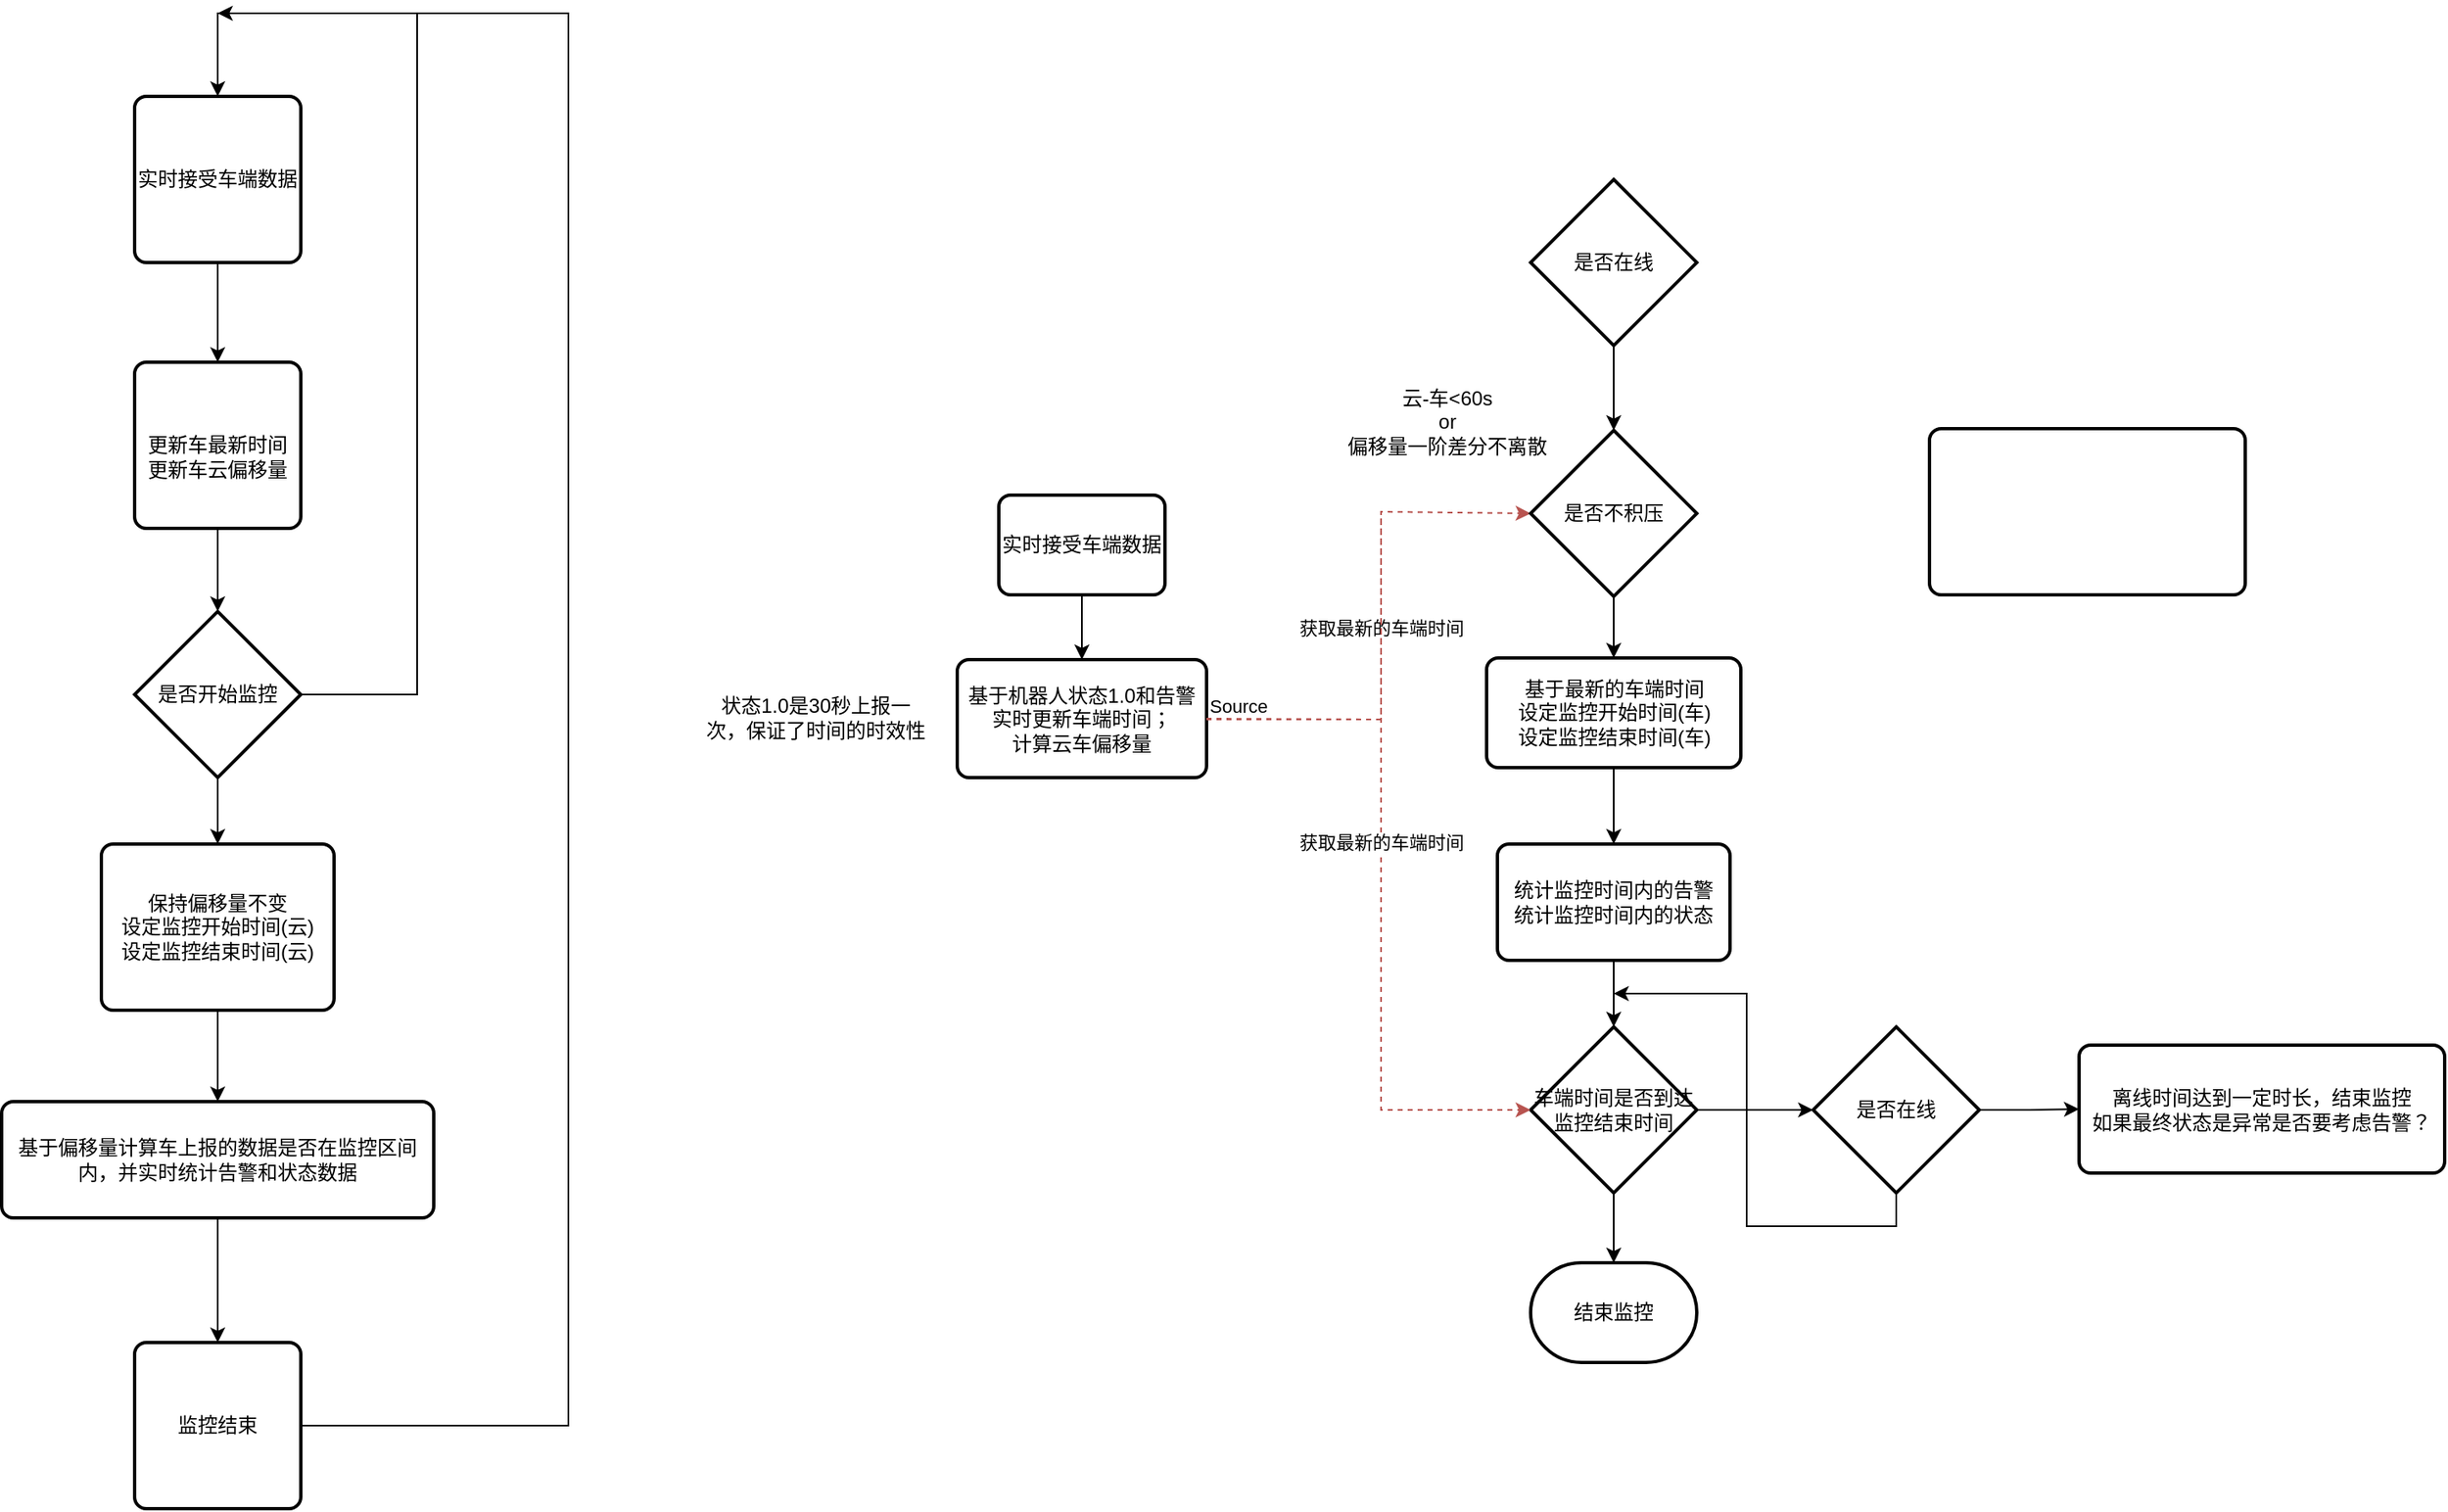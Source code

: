 <mxfile version="22.1.3" type="github">
  <diagram name="第 1 页" id="dAueB1Siruz7Ru2IpDfj">
    <mxGraphModel dx="935" dy="509" grid="1" gridSize="10" guides="1" tooltips="1" connect="1" arrows="1" fold="1" page="1" pageScale="1" pageWidth="3300" pageHeight="4681" math="0" shadow="0">
      <root>
        <mxCell id="0" />
        <mxCell id="1" parent="0" />
        <mxCell id="xrgXY2-mwNu85WDdIgUO-5" style="edgeStyle=orthogonalEdgeStyle;rounded=0;orthogonalLoop=1;jettySize=auto;html=1;exitX=0.5;exitY=0;exitDx=0;exitDy=0;entryX=0.5;entryY=0;entryDx=0;entryDy=0;exitPerimeter=0;" edge="1" parent="1" source="xrgXY2-mwNu85WDdIgUO-7" target="xrgXY2-mwNu85WDdIgUO-3">
          <mxGeometry relative="1" as="geometry">
            <mxPoint x="260" y="120" as="targetPoint" />
            <mxPoint x="310" y="480" as="sourcePoint" />
            <Array as="points">
              <mxPoint x="270" y="480" />
              <mxPoint x="270" y="70" />
              <mxPoint x="150" y="70" />
            </Array>
          </mxGeometry>
        </mxCell>
        <mxCell id="xrgXY2-mwNu85WDdIgUO-8" style="edgeStyle=orthogonalEdgeStyle;rounded=0;orthogonalLoop=1;jettySize=auto;html=1;exitX=0.5;exitY=1;exitDx=0;exitDy=0;" edge="1" parent="1" source="xrgXY2-mwNu85WDdIgUO-2" target="xrgXY2-mwNu85WDdIgUO-7">
          <mxGeometry relative="1" as="geometry" />
        </mxCell>
        <mxCell id="xrgXY2-mwNu85WDdIgUO-2" value="&lt;br&gt;更新车最新时间&lt;br&gt;更新车云偏移量" style="rounded=1;whiteSpace=wrap;html=1;absoluteArcSize=1;arcSize=14;strokeWidth=2;" vertex="1" parent="1">
          <mxGeometry x="100" y="280" width="100" height="100" as="geometry" />
        </mxCell>
        <mxCell id="xrgXY2-mwNu85WDdIgUO-4" style="edgeStyle=orthogonalEdgeStyle;rounded=0;orthogonalLoop=1;jettySize=auto;html=1;entryX=0.5;entryY=0;entryDx=0;entryDy=0;" edge="1" parent="1" source="xrgXY2-mwNu85WDdIgUO-3" target="xrgXY2-mwNu85WDdIgUO-2">
          <mxGeometry relative="1" as="geometry" />
        </mxCell>
        <mxCell id="xrgXY2-mwNu85WDdIgUO-3" value="实时接受车端数据" style="rounded=1;whiteSpace=wrap;html=1;absoluteArcSize=1;arcSize=14;strokeWidth=2;" vertex="1" parent="1">
          <mxGeometry x="100" y="120" width="100" height="100" as="geometry" />
        </mxCell>
        <mxCell id="xrgXY2-mwNu85WDdIgUO-12" style="edgeStyle=orthogonalEdgeStyle;rounded=0;orthogonalLoop=1;jettySize=auto;html=1;" edge="1" parent="1" source="xrgXY2-mwNu85WDdIgUO-7" target="xrgXY2-mwNu85WDdIgUO-11">
          <mxGeometry relative="1" as="geometry" />
        </mxCell>
        <mxCell id="xrgXY2-mwNu85WDdIgUO-7" value="是否开始监控" style="strokeWidth=2;html=1;shape=mxgraph.flowchart.decision;whiteSpace=wrap;direction=south;" vertex="1" parent="1">
          <mxGeometry x="100" y="430" width="100" height="100" as="geometry" />
        </mxCell>
        <mxCell id="xrgXY2-mwNu85WDdIgUO-14" style="edgeStyle=orthogonalEdgeStyle;rounded=0;orthogonalLoop=1;jettySize=auto;html=1;" edge="1" parent="1" source="xrgXY2-mwNu85WDdIgUO-11" target="xrgXY2-mwNu85WDdIgUO-13">
          <mxGeometry relative="1" as="geometry" />
        </mxCell>
        <mxCell id="xrgXY2-mwNu85WDdIgUO-11" value="保持偏移量不变&lt;br&gt;设定监控开始时间(云)&lt;br&gt;设定监控结束时间(云)" style="rounded=1;whiteSpace=wrap;html=1;absoluteArcSize=1;arcSize=14;strokeWidth=2;" vertex="1" parent="1">
          <mxGeometry x="80" y="570" width="140" height="100" as="geometry" />
        </mxCell>
        <mxCell id="xrgXY2-mwNu85WDdIgUO-17" value="" style="edgeStyle=orthogonalEdgeStyle;rounded=0;orthogonalLoop=1;jettySize=auto;html=1;" edge="1" parent="1" source="xrgXY2-mwNu85WDdIgUO-13" target="xrgXY2-mwNu85WDdIgUO-16">
          <mxGeometry relative="1" as="geometry" />
        </mxCell>
        <mxCell id="xrgXY2-mwNu85WDdIgUO-13" value="基于偏移量计算车上报的数据是否在监控区间内，并实时统计告警和状态数据" style="rounded=1;whiteSpace=wrap;html=1;absoluteArcSize=1;arcSize=14;strokeWidth=2;" vertex="1" parent="1">
          <mxGeometry x="20" y="725" width="260" height="70" as="geometry" />
        </mxCell>
        <mxCell id="xrgXY2-mwNu85WDdIgUO-18" style="edgeStyle=orthogonalEdgeStyle;rounded=0;orthogonalLoop=1;jettySize=auto;html=1;" edge="1" parent="1" source="xrgXY2-mwNu85WDdIgUO-16">
          <mxGeometry relative="1" as="geometry">
            <mxPoint x="150" y="70" as="targetPoint" />
            <Array as="points">
              <mxPoint x="361" y="920" />
            </Array>
          </mxGeometry>
        </mxCell>
        <mxCell id="xrgXY2-mwNu85WDdIgUO-16" value="监控结束" style="rounded=1;whiteSpace=wrap;html=1;absoluteArcSize=1;arcSize=14;strokeWidth=2;" vertex="1" parent="1">
          <mxGeometry x="100" y="870" width="100" height="100" as="geometry" />
        </mxCell>
        <mxCell id="xrgXY2-mwNu85WDdIgUO-19" value="基于机器人状态1.0和告警&lt;br&gt;实时更新车端时间；&lt;br&gt;计算云车偏移量" style="rounded=1;whiteSpace=wrap;html=1;absoluteArcSize=1;arcSize=14;strokeWidth=2;" vertex="1" parent="1">
          <mxGeometry x="595" y="459" width="150" height="71" as="geometry" />
        </mxCell>
        <mxCell id="xrgXY2-mwNu85WDdIgUO-21" style="edgeStyle=orthogonalEdgeStyle;rounded=0;orthogonalLoop=1;jettySize=auto;html=1;entryX=0.5;entryY=0;entryDx=0;entryDy=0;" edge="1" parent="1" source="xrgXY2-mwNu85WDdIgUO-20" target="xrgXY2-mwNu85WDdIgUO-19">
          <mxGeometry relative="1" as="geometry" />
        </mxCell>
        <mxCell id="xrgXY2-mwNu85WDdIgUO-20" value="实时接受车端数据" style="rounded=1;whiteSpace=wrap;html=1;absoluteArcSize=1;arcSize=14;strokeWidth=2;" vertex="1" parent="1">
          <mxGeometry x="620" y="360" width="100" height="60" as="geometry" />
        </mxCell>
        <mxCell id="xrgXY2-mwNu85WDdIgUO-22" value="状态1.0是30秒上报一次，保证了时间的时效性" style="text;html=1;strokeColor=none;fillColor=none;align=center;verticalAlign=middle;whiteSpace=wrap;rounded=0;" vertex="1" parent="1">
          <mxGeometry x="440" y="464" width="140" height="60" as="geometry" />
        </mxCell>
        <mxCell id="xrgXY2-mwNu85WDdIgUO-24" value="是否在线" style="strokeWidth=2;html=1;shape=mxgraph.flowchart.decision;whiteSpace=wrap;" vertex="1" parent="1">
          <mxGeometry x="940" y="170" width="100" height="100" as="geometry" />
        </mxCell>
        <mxCell id="xrgXY2-mwNu85WDdIgUO-27" value="" style="endArrow=classic;html=1;rounded=0;exitX=1;exitY=0.5;exitDx=0;exitDy=0;entryX=0;entryY=0.5;entryDx=0;entryDy=0;entryPerimeter=0;strokeColor=#b85450;dashed=1;fillColor=#f8cecc;" edge="1" parent="1" source="xrgXY2-mwNu85WDdIgUO-19" target="xrgXY2-mwNu85WDdIgUO-33">
          <mxGeometry relative="1" as="geometry">
            <mxPoint x="880" y="550" as="sourcePoint" />
            <mxPoint x="920" y="362.5" as="targetPoint" />
            <Array as="points">
              <mxPoint x="850" y="495" />
              <mxPoint x="850" y="370" />
            </Array>
          </mxGeometry>
        </mxCell>
        <mxCell id="xrgXY2-mwNu85WDdIgUO-28" value="获取最新的车端时间" style="edgeLabel;resizable=0;html=1;align=center;verticalAlign=middle;" connectable="0" vertex="1" parent="xrgXY2-mwNu85WDdIgUO-27">
          <mxGeometry relative="1" as="geometry" />
        </mxCell>
        <mxCell id="xrgXY2-mwNu85WDdIgUO-29" value="Source" style="edgeLabel;resizable=0;html=1;align=left;verticalAlign=bottom;" connectable="0" vertex="1" parent="xrgXY2-mwNu85WDdIgUO-27">
          <mxGeometry x="-1" relative="1" as="geometry" />
        </mxCell>
        <mxCell id="xrgXY2-mwNu85WDdIgUO-30" value="云-车&amp;lt;60s&lt;br style=&quot;border-color: var(--border-color);&quot;&gt;or&lt;br style=&quot;border-color: var(--border-color);&quot;&gt;偏移量&lt;span style=&quot;background-color: initial;&quot;&gt;一阶差分不离散&lt;/span&gt;" style="text;html=1;strokeColor=none;fillColor=none;align=center;verticalAlign=middle;whiteSpace=wrap;rounded=0;" vertex="1" parent="1">
          <mxGeometry x="810" y="280" width="160" height="71" as="geometry" />
        </mxCell>
        <mxCell id="xrgXY2-mwNu85WDdIgUO-36" style="edgeStyle=orthogonalEdgeStyle;rounded=0;orthogonalLoop=1;jettySize=auto;html=1;entryX=0.5;entryY=0;entryDx=0;entryDy=0;" edge="1" parent="1" source="xrgXY2-mwNu85WDdIgUO-33" target="xrgXY2-mwNu85WDdIgUO-35">
          <mxGeometry relative="1" as="geometry" />
        </mxCell>
        <mxCell id="xrgXY2-mwNu85WDdIgUO-33" value="是否不积压" style="strokeWidth=2;html=1;shape=mxgraph.flowchart.decision;whiteSpace=wrap;" vertex="1" parent="1">
          <mxGeometry x="940" y="321" width="100" height="100" as="geometry" />
        </mxCell>
        <mxCell id="xrgXY2-mwNu85WDdIgUO-34" style="edgeStyle=orthogonalEdgeStyle;rounded=0;orthogonalLoop=1;jettySize=auto;html=1;entryX=0.5;entryY=0;entryDx=0;entryDy=0;entryPerimeter=0;" edge="1" parent="1" source="xrgXY2-mwNu85WDdIgUO-24" target="xrgXY2-mwNu85WDdIgUO-33">
          <mxGeometry relative="1" as="geometry" />
        </mxCell>
        <mxCell id="xrgXY2-mwNu85WDdIgUO-38" style="edgeStyle=orthogonalEdgeStyle;rounded=0;orthogonalLoop=1;jettySize=auto;html=1;exitX=0.5;exitY=1;exitDx=0;exitDy=0;" edge="1" parent="1" source="xrgXY2-mwNu85WDdIgUO-35" target="xrgXY2-mwNu85WDdIgUO-37">
          <mxGeometry relative="1" as="geometry" />
        </mxCell>
        <mxCell id="xrgXY2-mwNu85WDdIgUO-35" value="基于最新的车端时间&lt;br&gt;设定监控开始时间(车)&lt;br&gt;设定监控结束时间(车)" style="rounded=1;whiteSpace=wrap;html=1;absoluteArcSize=1;arcSize=14;strokeWidth=2;" vertex="1" parent="1">
          <mxGeometry x="913.5" y="458" width="153" height="66" as="geometry" />
        </mxCell>
        <mxCell id="xrgXY2-mwNu85WDdIgUO-37" value="统计监控时间内的告警&lt;br&gt;统计监控时间内的状态" style="rounded=1;whiteSpace=wrap;html=1;absoluteArcSize=1;arcSize=14;strokeWidth=2;" vertex="1" parent="1">
          <mxGeometry x="920" y="570" width="140" height="70" as="geometry" />
        </mxCell>
        <mxCell id="xrgXY2-mwNu85WDdIgUO-48" style="edgeStyle=orthogonalEdgeStyle;rounded=0;orthogonalLoop=1;jettySize=auto;html=1;" edge="1" parent="1" source="xrgXY2-mwNu85WDdIgUO-39" target="xrgXY2-mwNu85WDdIgUO-47">
          <mxGeometry relative="1" as="geometry" />
        </mxCell>
        <mxCell id="xrgXY2-mwNu85WDdIgUO-39" value="车端时间是否到达监控结束时间" style="strokeWidth=2;html=1;shape=mxgraph.flowchart.decision;whiteSpace=wrap;" vertex="1" parent="1">
          <mxGeometry x="940" y="680" width="100" height="100" as="geometry" />
        </mxCell>
        <mxCell id="xrgXY2-mwNu85WDdIgUO-40" style="edgeStyle=orthogonalEdgeStyle;rounded=0;orthogonalLoop=1;jettySize=auto;html=1;entryX=0.5;entryY=0;entryDx=0;entryDy=0;entryPerimeter=0;" edge="1" parent="1" source="xrgXY2-mwNu85WDdIgUO-37" target="xrgXY2-mwNu85WDdIgUO-39">
          <mxGeometry relative="1" as="geometry" />
        </mxCell>
        <mxCell id="xrgXY2-mwNu85WDdIgUO-41" value="" style="endArrow=classic;html=1;rounded=0;exitX=1;exitY=0.5;exitDx=0;exitDy=0;entryX=0;entryY=0.5;entryDx=0;entryDy=0;entryPerimeter=0;strokeColor=#b85450;dashed=1;fillColor=#f8cecc;" edge="1" parent="1" target="xrgXY2-mwNu85WDdIgUO-39">
          <mxGeometry relative="1" as="geometry">
            <mxPoint x="745" y="495" as="sourcePoint" />
            <mxPoint x="940" y="371" as="targetPoint" />
            <Array as="points">
              <mxPoint x="850" y="495" />
              <mxPoint x="850" y="370" />
              <mxPoint x="850" y="730" />
            </Array>
          </mxGeometry>
        </mxCell>
        <mxCell id="xrgXY2-mwNu85WDdIgUO-42" value="获取最新的车端时间" style="edgeLabel;resizable=0;html=1;align=center;verticalAlign=middle;" connectable="0" vertex="1" parent="xrgXY2-mwNu85WDdIgUO-41">
          <mxGeometry relative="1" as="geometry">
            <mxPoint y="89" as="offset" />
          </mxGeometry>
        </mxCell>
        <mxCell id="xrgXY2-mwNu85WDdIgUO-43" value="Source" style="edgeLabel;resizable=0;html=1;align=left;verticalAlign=bottom;" connectable="0" vertex="1" parent="xrgXY2-mwNu85WDdIgUO-41">
          <mxGeometry x="-1" relative="1" as="geometry" />
        </mxCell>
        <mxCell id="xrgXY2-mwNu85WDdIgUO-45" value="结束监控" style="strokeWidth=2;html=1;shape=mxgraph.flowchart.terminator;whiteSpace=wrap;" vertex="1" parent="1">
          <mxGeometry x="940" y="822" width="100" height="60" as="geometry" />
        </mxCell>
        <mxCell id="xrgXY2-mwNu85WDdIgUO-46" style="edgeStyle=orthogonalEdgeStyle;rounded=0;orthogonalLoop=1;jettySize=auto;html=1;entryX=0.5;entryY=0;entryDx=0;entryDy=0;entryPerimeter=0;" edge="1" parent="1" source="xrgXY2-mwNu85WDdIgUO-39" target="xrgXY2-mwNu85WDdIgUO-45">
          <mxGeometry relative="1" as="geometry" />
        </mxCell>
        <mxCell id="xrgXY2-mwNu85WDdIgUO-49" style="edgeStyle=orthogonalEdgeStyle;rounded=0;orthogonalLoop=1;jettySize=auto;html=1;exitX=0.5;exitY=1;exitDx=0;exitDy=0;exitPerimeter=0;" edge="1" parent="1" source="xrgXY2-mwNu85WDdIgUO-47">
          <mxGeometry relative="1" as="geometry">
            <mxPoint x="990" y="660" as="targetPoint" />
            <mxPoint x="1160" y="820" as="sourcePoint" />
            <Array as="points">
              <mxPoint x="1160" y="800" />
              <mxPoint x="1070" y="800" />
              <mxPoint x="1070" y="660" />
            </Array>
          </mxGeometry>
        </mxCell>
        <mxCell id="xrgXY2-mwNu85WDdIgUO-51" style="edgeStyle=orthogonalEdgeStyle;rounded=0;orthogonalLoop=1;jettySize=auto;html=1;" edge="1" parent="1" source="xrgXY2-mwNu85WDdIgUO-47" target="xrgXY2-mwNu85WDdIgUO-50">
          <mxGeometry relative="1" as="geometry" />
        </mxCell>
        <mxCell id="xrgXY2-mwNu85WDdIgUO-47" value="是否在线" style="strokeWidth=2;html=1;shape=mxgraph.flowchart.decision;whiteSpace=wrap;" vertex="1" parent="1">
          <mxGeometry x="1110" y="680" width="100" height="100" as="geometry" />
        </mxCell>
        <mxCell id="xrgXY2-mwNu85WDdIgUO-50" value="离线时间达到一定时长，结束监控&lt;br&gt;如果最终状态是异常是否要考虑告警？" style="rounded=1;whiteSpace=wrap;html=1;absoluteArcSize=1;arcSize=14;strokeWidth=2;" vertex="1" parent="1">
          <mxGeometry x="1270" y="691" width="220" height="77" as="geometry" />
        </mxCell>
        <mxCell id="xrgXY2-mwNu85WDdIgUO-52" value="" style="rounded=1;whiteSpace=wrap;html=1;absoluteArcSize=1;arcSize=14;strokeWidth=2;" vertex="1" parent="1">
          <mxGeometry x="1180" y="320" width="190" height="100" as="geometry" />
        </mxCell>
      </root>
    </mxGraphModel>
  </diagram>
</mxfile>
